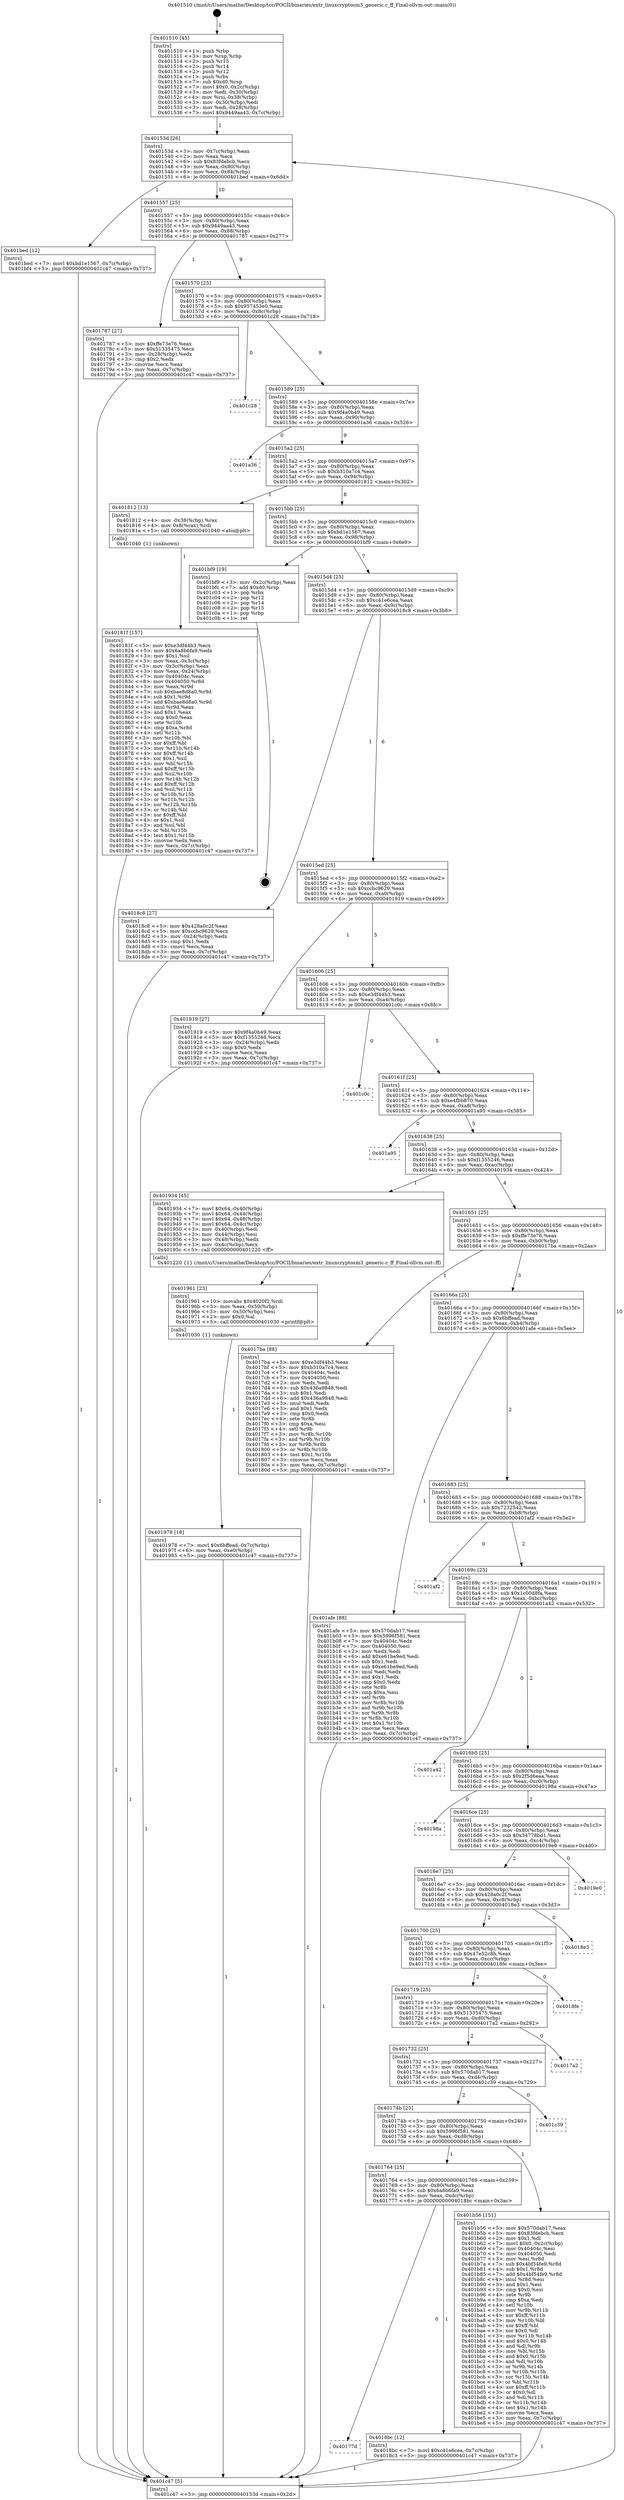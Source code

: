 digraph "0x401510" {
  label = "0x401510 (/mnt/c/Users/mathe/Desktop/tcc/POCII/binaries/extr_linuxcryptosm3_generic.c_ff_Final-ollvm.out::main(0))"
  labelloc = "t"
  node[shape=record]

  Entry [label="",width=0.3,height=0.3,shape=circle,fillcolor=black,style=filled]
  "0x40153d" [label="{
     0x40153d [26]\l
     | [instrs]\l
     &nbsp;&nbsp;0x40153d \<+3\>: mov -0x7c(%rbp),%eax\l
     &nbsp;&nbsp;0x401540 \<+2\>: mov %eax,%ecx\l
     &nbsp;&nbsp;0x401542 \<+6\>: sub $0x83fdebcb,%ecx\l
     &nbsp;&nbsp;0x401548 \<+3\>: mov %eax,-0x80(%rbp)\l
     &nbsp;&nbsp;0x40154b \<+6\>: mov %ecx,-0x84(%rbp)\l
     &nbsp;&nbsp;0x401551 \<+6\>: je 0000000000401bed \<main+0x6dd\>\l
  }"]
  "0x401bed" [label="{
     0x401bed [12]\l
     | [instrs]\l
     &nbsp;&nbsp;0x401bed \<+7\>: movl $0xbd1e1567,-0x7c(%rbp)\l
     &nbsp;&nbsp;0x401bf4 \<+5\>: jmp 0000000000401c47 \<main+0x737\>\l
  }"]
  "0x401557" [label="{
     0x401557 [25]\l
     | [instrs]\l
     &nbsp;&nbsp;0x401557 \<+5\>: jmp 000000000040155c \<main+0x4c\>\l
     &nbsp;&nbsp;0x40155c \<+3\>: mov -0x80(%rbp),%eax\l
     &nbsp;&nbsp;0x40155f \<+5\>: sub $0x9449aa43,%eax\l
     &nbsp;&nbsp;0x401564 \<+6\>: mov %eax,-0x88(%rbp)\l
     &nbsp;&nbsp;0x40156a \<+6\>: je 0000000000401787 \<main+0x277\>\l
  }"]
  Exit [label="",width=0.3,height=0.3,shape=circle,fillcolor=black,style=filled,peripheries=2]
  "0x401787" [label="{
     0x401787 [27]\l
     | [instrs]\l
     &nbsp;&nbsp;0x401787 \<+5\>: mov $0xffe73e76,%eax\l
     &nbsp;&nbsp;0x40178c \<+5\>: mov $0x51335475,%ecx\l
     &nbsp;&nbsp;0x401791 \<+3\>: mov -0x28(%rbp),%edx\l
     &nbsp;&nbsp;0x401794 \<+3\>: cmp $0x2,%edx\l
     &nbsp;&nbsp;0x401797 \<+3\>: cmovne %ecx,%eax\l
     &nbsp;&nbsp;0x40179a \<+3\>: mov %eax,-0x7c(%rbp)\l
     &nbsp;&nbsp;0x40179d \<+5\>: jmp 0000000000401c47 \<main+0x737\>\l
  }"]
  "0x401570" [label="{
     0x401570 [25]\l
     | [instrs]\l
     &nbsp;&nbsp;0x401570 \<+5\>: jmp 0000000000401575 \<main+0x65\>\l
     &nbsp;&nbsp;0x401575 \<+3\>: mov -0x80(%rbp),%eax\l
     &nbsp;&nbsp;0x401578 \<+5\>: sub $0x957453e0,%eax\l
     &nbsp;&nbsp;0x40157d \<+6\>: mov %eax,-0x8c(%rbp)\l
     &nbsp;&nbsp;0x401583 \<+6\>: je 0000000000401c28 \<main+0x718\>\l
  }"]
  "0x401c47" [label="{
     0x401c47 [5]\l
     | [instrs]\l
     &nbsp;&nbsp;0x401c47 \<+5\>: jmp 000000000040153d \<main+0x2d\>\l
  }"]
  "0x401510" [label="{
     0x401510 [45]\l
     | [instrs]\l
     &nbsp;&nbsp;0x401510 \<+1\>: push %rbp\l
     &nbsp;&nbsp;0x401511 \<+3\>: mov %rsp,%rbp\l
     &nbsp;&nbsp;0x401514 \<+2\>: push %r15\l
     &nbsp;&nbsp;0x401516 \<+2\>: push %r14\l
     &nbsp;&nbsp;0x401518 \<+2\>: push %r12\l
     &nbsp;&nbsp;0x40151a \<+1\>: push %rbx\l
     &nbsp;&nbsp;0x40151b \<+7\>: sub $0xd0,%rsp\l
     &nbsp;&nbsp;0x401522 \<+7\>: movl $0x0,-0x2c(%rbp)\l
     &nbsp;&nbsp;0x401529 \<+3\>: mov %edi,-0x30(%rbp)\l
     &nbsp;&nbsp;0x40152c \<+4\>: mov %rsi,-0x38(%rbp)\l
     &nbsp;&nbsp;0x401530 \<+3\>: mov -0x30(%rbp),%edi\l
     &nbsp;&nbsp;0x401533 \<+3\>: mov %edi,-0x28(%rbp)\l
     &nbsp;&nbsp;0x401536 \<+7\>: movl $0x9449aa43,-0x7c(%rbp)\l
  }"]
  "0x401978" [label="{
     0x401978 [18]\l
     | [instrs]\l
     &nbsp;&nbsp;0x401978 \<+7\>: movl $0x6bffead,-0x7c(%rbp)\l
     &nbsp;&nbsp;0x40197f \<+6\>: mov %eax,-0xe0(%rbp)\l
     &nbsp;&nbsp;0x401985 \<+5\>: jmp 0000000000401c47 \<main+0x737\>\l
  }"]
  "0x401c28" [label="{
     0x401c28\l
  }", style=dashed]
  "0x401589" [label="{
     0x401589 [25]\l
     | [instrs]\l
     &nbsp;&nbsp;0x401589 \<+5\>: jmp 000000000040158e \<main+0x7e\>\l
     &nbsp;&nbsp;0x40158e \<+3\>: mov -0x80(%rbp),%eax\l
     &nbsp;&nbsp;0x401591 \<+5\>: sub $0x9f4a0b49,%eax\l
     &nbsp;&nbsp;0x401596 \<+6\>: mov %eax,-0x90(%rbp)\l
     &nbsp;&nbsp;0x40159c \<+6\>: je 0000000000401a36 \<main+0x526\>\l
  }"]
  "0x401961" [label="{
     0x401961 [23]\l
     | [instrs]\l
     &nbsp;&nbsp;0x401961 \<+10\>: movabs $0x4020f2,%rdi\l
     &nbsp;&nbsp;0x40196b \<+3\>: mov %eax,-0x50(%rbp)\l
     &nbsp;&nbsp;0x40196e \<+3\>: mov -0x50(%rbp),%esi\l
     &nbsp;&nbsp;0x401971 \<+2\>: mov $0x0,%al\l
     &nbsp;&nbsp;0x401973 \<+5\>: call 0000000000401030 \<printf@plt\>\l
     | [calls]\l
     &nbsp;&nbsp;0x401030 \{1\} (unknown)\l
  }"]
  "0x401a36" [label="{
     0x401a36\l
  }", style=dashed]
  "0x4015a2" [label="{
     0x4015a2 [25]\l
     | [instrs]\l
     &nbsp;&nbsp;0x4015a2 \<+5\>: jmp 00000000004015a7 \<main+0x97\>\l
     &nbsp;&nbsp;0x4015a7 \<+3\>: mov -0x80(%rbp),%eax\l
     &nbsp;&nbsp;0x4015aa \<+5\>: sub $0xb310a7c4,%eax\l
     &nbsp;&nbsp;0x4015af \<+6\>: mov %eax,-0x94(%rbp)\l
     &nbsp;&nbsp;0x4015b5 \<+6\>: je 0000000000401812 \<main+0x302\>\l
  }"]
  "0x40177d" [label="{
     0x40177d\l
  }", style=dashed]
  "0x401812" [label="{
     0x401812 [13]\l
     | [instrs]\l
     &nbsp;&nbsp;0x401812 \<+4\>: mov -0x38(%rbp),%rax\l
     &nbsp;&nbsp;0x401816 \<+4\>: mov 0x8(%rax),%rdi\l
     &nbsp;&nbsp;0x40181a \<+5\>: call 0000000000401040 \<atoi@plt\>\l
     | [calls]\l
     &nbsp;&nbsp;0x401040 \{1\} (unknown)\l
  }"]
  "0x4015bb" [label="{
     0x4015bb [25]\l
     | [instrs]\l
     &nbsp;&nbsp;0x4015bb \<+5\>: jmp 00000000004015c0 \<main+0xb0\>\l
     &nbsp;&nbsp;0x4015c0 \<+3\>: mov -0x80(%rbp),%eax\l
     &nbsp;&nbsp;0x4015c3 \<+5\>: sub $0xbd1e1567,%eax\l
     &nbsp;&nbsp;0x4015c8 \<+6\>: mov %eax,-0x98(%rbp)\l
     &nbsp;&nbsp;0x4015ce \<+6\>: je 0000000000401bf9 \<main+0x6e9\>\l
  }"]
  "0x4018bc" [label="{
     0x4018bc [12]\l
     | [instrs]\l
     &nbsp;&nbsp;0x4018bc \<+7\>: movl $0xc41e6cea,-0x7c(%rbp)\l
     &nbsp;&nbsp;0x4018c3 \<+5\>: jmp 0000000000401c47 \<main+0x737\>\l
  }"]
  "0x401bf9" [label="{
     0x401bf9 [19]\l
     | [instrs]\l
     &nbsp;&nbsp;0x401bf9 \<+3\>: mov -0x2c(%rbp),%eax\l
     &nbsp;&nbsp;0x401bfc \<+7\>: add $0xd0,%rsp\l
     &nbsp;&nbsp;0x401c03 \<+1\>: pop %rbx\l
     &nbsp;&nbsp;0x401c04 \<+2\>: pop %r12\l
     &nbsp;&nbsp;0x401c06 \<+2\>: pop %r14\l
     &nbsp;&nbsp;0x401c08 \<+2\>: pop %r15\l
     &nbsp;&nbsp;0x401c0a \<+1\>: pop %rbp\l
     &nbsp;&nbsp;0x401c0b \<+1\>: ret\l
  }"]
  "0x4015d4" [label="{
     0x4015d4 [25]\l
     | [instrs]\l
     &nbsp;&nbsp;0x4015d4 \<+5\>: jmp 00000000004015d9 \<main+0xc9\>\l
     &nbsp;&nbsp;0x4015d9 \<+3\>: mov -0x80(%rbp),%eax\l
     &nbsp;&nbsp;0x4015dc \<+5\>: sub $0xc41e6cea,%eax\l
     &nbsp;&nbsp;0x4015e1 \<+6\>: mov %eax,-0x9c(%rbp)\l
     &nbsp;&nbsp;0x4015e7 \<+6\>: je 00000000004018c8 \<main+0x3b8\>\l
  }"]
  "0x401764" [label="{
     0x401764 [25]\l
     | [instrs]\l
     &nbsp;&nbsp;0x401764 \<+5\>: jmp 0000000000401769 \<main+0x259\>\l
     &nbsp;&nbsp;0x401769 \<+3\>: mov -0x80(%rbp),%eax\l
     &nbsp;&nbsp;0x40176c \<+5\>: sub $0x6a8b6fa9,%eax\l
     &nbsp;&nbsp;0x401771 \<+6\>: mov %eax,-0xdc(%rbp)\l
     &nbsp;&nbsp;0x401777 \<+6\>: je 00000000004018bc \<main+0x3ac\>\l
  }"]
  "0x4018c8" [label="{
     0x4018c8 [27]\l
     | [instrs]\l
     &nbsp;&nbsp;0x4018c8 \<+5\>: mov $0x428a0c2f,%eax\l
     &nbsp;&nbsp;0x4018cd \<+5\>: mov $0xccbc9629,%ecx\l
     &nbsp;&nbsp;0x4018d2 \<+3\>: mov -0x24(%rbp),%edx\l
     &nbsp;&nbsp;0x4018d5 \<+3\>: cmp $0x1,%edx\l
     &nbsp;&nbsp;0x4018d8 \<+3\>: cmovl %ecx,%eax\l
     &nbsp;&nbsp;0x4018db \<+3\>: mov %eax,-0x7c(%rbp)\l
     &nbsp;&nbsp;0x4018de \<+5\>: jmp 0000000000401c47 \<main+0x737\>\l
  }"]
  "0x4015ed" [label="{
     0x4015ed [25]\l
     | [instrs]\l
     &nbsp;&nbsp;0x4015ed \<+5\>: jmp 00000000004015f2 \<main+0xe2\>\l
     &nbsp;&nbsp;0x4015f2 \<+3\>: mov -0x80(%rbp),%eax\l
     &nbsp;&nbsp;0x4015f5 \<+5\>: sub $0xccbc9629,%eax\l
     &nbsp;&nbsp;0x4015fa \<+6\>: mov %eax,-0xa0(%rbp)\l
     &nbsp;&nbsp;0x401600 \<+6\>: je 0000000000401919 \<main+0x409\>\l
  }"]
  "0x401b56" [label="{
     0x401b56 [151]\l
     | [instrs]\l
     &nbsp;&nbsp;0x401b56 \<+5\>: mov $0x570dab17,%eax\l
     &nbsp;&nbsp;0x401b5b \<+5\>: mov $0x83fdebcb,%ecx\l
     &nbsp;&nbsp;0x401b60 \<+2\>: mov $0x1,%dl\l
     &nbsp;&nbsp;0x401b62 \<+7\>: movl $0x0,-0x2c(%rbp)\l
     &nbsp;&nbsp;0x401b69 \<+7\>: mov 0x40404c,%esi\l
     &nbsp;&nbsp;0x401b70 \<+7\>: mov 0x404050,%edi\l
     &nbsp;&nbsp;0x401b77 \<+3\>: mov %esi,%r8d\l
     &nbsp;&nbsp;0x401b7a \<+7\>: sub $0x4bf54fe9,%r8d\l
     &nbsp;&nbsp;0x401b81 \<+4\>: sub $0x1,%r8d\l
     &nbsp;&nbsp;0x401b85 \<+7\>: add $0x4bf54fe9,%r8d\l
     &nbsp;&nbsp;0x401b8c \<+4\>: imul %r8d,%esi\l
     &nbsp;&nbsp;0x401b90 \<+3\>: and $0x1,%esi\l
     &nbsp;&nbsp;0x401b93 \<+3\>: cmp $0x0,%esi\l
     &nbsp;&nbsp;0x401b96 \<+4\>: sete %r9b\l
     &nbsp;&nbsp;0x401b9a \<+3\>: cmp $0xa,%edi\l
     &nbsp;&nbsp;0x401b9d \<+4\>: setl %r10b\l
     &nbsp;&nbsp;0x401ba1 \<+3\>: mov %r9b,%r11b\l
     &nbsp;&nbsp;0x401ba4 \<+4\>: xor $0xff,%r11b\l
     &nbsp;&nbsp;0x401ba8 \<+3\>: mov %r10b,%bl\l
     &nbsp;&nbsp;0x401bab \<+3\>: xor $0xff,%bl\l
     &nbsp;&nbsp;0x401bae \<+3\>: xor $0x0,%dl\l
     &nbsp;&nbsp;0x401bb1 \<+3\>: mov %r11b,%r14b\l
     &nbsp;&nbsp;0x401bb4 \<+4\>: and $0x0,%r14b\l
     &nbsp;&nbsp;0x401bb8 \<+3\>: and %dl,%r9b\l
     &nbsp;&nbsp;0x401bbb \<+3\>: mov %bl,%r15b\l
     &nbsp;&nbsp;0x401bbe \<+4\>: and $0x0,%r15b\l
     &nbsp;&nbsp;0x401bc2 \<+3\>: and %dl,%r10b\l
     &nbsp;&nbsp;0x401bc5 \<+3\>: or %r9b,%r14b\l
     &nbsp;&nbsp;0x401bc8 \<+3\>: or %r10b,%r15b\l
     &nbsp;&nbsp;0x401bcb \<+3\>: xor %r15b,%r14b\l
     &nbsp;&nbsp;0x401bce \<+3\>: or %bl,%r11b\l
     &nbsp;&nbsp;0x401bd1 \<+4\>: xor $0xff,%r11b\l
     &nbsp;&nbsp;0x401bd5 \<+3\>: or $0x0,%dl\l
     &nbsp;&nbsp;0x401bd8 \<+3\>: and %dl,%r11b\l
     &nbsp;&nbsp;0x401bdb \<+3\>: or %r11b,%r14b\l
     &nbsp;&nbsp;0x401bde \<+4\>: test $0x1,%r14b\l
     &nbsp;&nbsp;0x401be2 \<+3\>: cmovne %ecx,%eax\l
     &nbsp;&nbsp;0x401be5 \<+3\>: mov %eax,-0x7c(%rbp)\l
     &nbsp;&nbsp;0x401be8 \<+5\>: jmp 0000000000401c47 \<main+0x737\>\l
  }"]
  "0x401919" [label="{
     0x401919 [27]\l
     | [instrs]\l
     &nbsp;&nbsp;0x401919 \<+5\>: mov $0x9f4a0b49,%eax\l
     &nbsp;&nbsp;0x40191e \<+5\>: mov $0xf1355246,%ecx\l
     &nbsp;&nbsp;0x401923 \<+3\>: mov -0x24(%rbp),%edx\l
     &nbsp;&nbsp;0x401926 \<+3\>: cmp $0x0,%edx\l
     &nbsp;&nbsp;0x401929 \<+3\>: cmove %ecx,%eax\l
     &nbsp;&nbsp;0x40192c \<+3\>: mov %eax,-0x7c(%rbp)\l
     &nbsp;&nbsp;0x40192f \<+5\>: jmp 0000000000401c47 \<main+0x737\>\l
  }"]
  "0x401606" [label="{
     0x401606 [25]\l
     | [instrs]\l
     &nbsp;&nbsp;0x401606 \<+5\>: jmp 000000000040160b \<main+0xfb\>\l
     &nbsp;&nbsp;0x40160b \<+3\>: mov -0x80(%rbp),%eax\l
     &nbsp;&nbsp;0x40160e \<+5\>: sub $0xe3df44b3,%eax\l
     &nbsp;&nbsp;0x401613 \<+6\>: mov %eax,-0xa4(%rbp)\l
     &nbsp;&nbsp;0x401619 \<+6\>: je 0000000000401c0c \<main+0x6fc\>\l
  }"]
  "0x40174b" [label="{
     0x40174b [25]\l
     | [instrs]\l
     &nbsp;&nbsp;0x40174b \<+5\>: jmp 0000000000401750 \<main+0x240\>\l
     &nbsp;&nbsp;0x401750 \<+3\>: mov -0x80(%rbp),%eax\l
     &nbsp;&nbsp;0x401753 \<+5\>: sub $0x5996f581,%eax\l
     &nbsp;&nbsp;0x401758 \<+6\>: mov %eax,-0xd8(%rbp)\l
     &nbsp;&nbsp;0x40175e \<+6\>: je 0000000000401b56 \<main+0x646\>\l
  }"]
  "0x401c0c" [label="{
     0x401c0c\l
  }", style=dashed]
  "0x40161f" [label="{
     0x40161f [25]\l
     | [instrs]\l
     &nbsp;&nbsp;0x40161f \<+5\>: jmp 0000000000401624 \<main+0x114\>\l
     &nbsp;&nbsp;0x401624 \<+3\>: mov -0x80(%rbp),%eax\l
     &nbsp;&nbsp;0x401627 \<+5\>: sub $0xe4fbb870,%eax\l
     &nbsp;&nbsp;0x40162c \<+6\>: mov %eax,-0xa8(%rbp)\l
     &nbsp;&nbsp;0x401632 \<+6\>: je 0000000000401a95 \<main+0x585\>\l
  }"]
  "0x401c39" [label="{
     0x401c39\l
  }", style=dashed]
  "0x401a95" [label="{
     0x401a95\l
  }", style=dashed]
  "0x401638" [label="{
     0x401638 [25]\l
     | [instrs]\l
     &nbsp;&nbsp;0x401638 \<+5\>: jmp 000000000040163d \<main+0x12d\>\l
     &nbsp;&nbsp;0x40163d \<+3\>: mov -0x80(%rbp),%eax\l
     &nbsp;&nbsp;0x401640 \<+5\>: sub $0xf1355246,%eax\l
     &nbsp;&nbsp;0x401645 \<+6\>: mov %eax,-0xac(%rbp)\l
     &nbsp;&nbsp;0x40164b \<+6\>: je 0000000000401934 \<main+0x424\>\l
  }"]
  "0x401732" [label="{
     0x401732 [25]\l
     | [instrs]\l
     &nbsp;&nbsp;0x401732 \<+5\>: jmp 0000000000401737 \<main+0x227\>\l
     &nbsp;&nbsp;0x401737 \<+3\>: mov -0x80(%rbp),%eax\l
     &nbsp;&nbsp;0x40173a \<+5\>: sub $0x570dab17,%eax\l
     &nbsp;&nbsp;0x40173f \<+6\>: mov %eax,-0xd4(%rbp)\l
     &nbsp;&nbsp;0x401745 \<+6\>: je 0000000000401c39 \<main+0x729\>\l
  }"]
  "0x401934" [label="{
     0x401934 [45]\l
     | [instrs]\l
     &nbsp;&nbsp;0x401934 \<+7\>: movl $0x64,-0x40(%rbp)\l
     &nbsp;&nbsp;0x40193b \<+7\>: movl $0x64,-0x44(%rbp)\l
     &nbsp;&nbsp;0x401942 \<+7\>: movl $0x64,-0x48(%rbp)\l
     &nbsp;&nbsp;0x401949 \<+7\>: movl $0x64,-0x4c(%rbp)\l
     &nbsp;&nbsp;0x401950 \<+3\>: mov -0x40(%rbp),%edi\l
     &nbsp;&nbsp;0x401953 \<+3\>: mov -0x44(%rbp),%esi\l
     &nbsp;&nbsp;0x401956 \<+3\>: mov -0x48(%rbp),%edx\l
     &nbsp;&nbsp;0x401959 \<+3\>: mov -0x4c(%rbp),%ecx\l
     &nbsp;&nbsp;0x40195c \<+5\>: call 0000000000401220 \<ff\>\l
     | [calls]\l
     &nbsp;&nbsp;0x401220 \{1\} (/mnt/c/Users/mathe/Desktop/tcc/POCII/binaries/extr_linuxcryptosm3_generic.c_ff_Final-ollvm.out::ff)\l
  }"]
  "0x401651" [label="{
     0x401651 [25]\l
     | [instrs]\l
     &nbsp;&nbsp;0x401651 \<+5\>: jmp 0000000000401656 \<main+0x146\>\l
     &nbsp;&nbsp;0x401656 \<+3\>: mov -0x80(%rbp),%eax\l
     &nbsp;&nbsp;0x401659 \<+5\>: sub $0xffe73e76,%eax\l
     &nbsp;&nbsp;0x40165e \<+6\>: mov %eax,-0xb0(%rbp)\l
     &nbsp;&nbsp;0x401664 \<+6\>: je 00000000004017ba \<main+0x2aa\>\l
  }"]
  "0x4017a2" [label="{
     0x4017a2\l
  }", style=dashed]
  "0x4017ba" [label="{
     0x4017ba [88]\l
     | [instrs]\l
     &nbsp;&nbsp;0x4017ba \<+5\>: mov $0xe3df44b3,%eax\l
     &nbsp;&nbsp;0x4017bf \<+5\>: mov $0xb310a7c4,%ecx\l
     &nbsp;&nbsp;0x4017c4 \<+7\>: mov 0x40404c,%edx\l
     &nbsp;&nbsp;0x4017cb \<+7\>: mov 0x404050,%esi\l
     &nbsp;&nbsp;0x4017d2 \<+2\>: mov %edx,%edi\l
     &nbsp;&nbsp;0x4017d4 \<+6\>: sub $0x436a9848,%edi\l
     &nbsp;&nbsp;0x4017da \<+3\>: sub $0x1,%edi\l
     &nbsp;&nbsp;0x4017dd \<+6\>: add $0x436a9848,%edi\l
     &nbsp;&nbsp;0x4017e3 \<+3\>: imul %edi,%edx\l
     &nbsp;&nbsp;0x4017e6 \<+3\>: and $0x1,%edx\l
     &nbsp;&nbsp;0x4017e9 \<+3\>: cmp $0x0,%edx\l
     &nbsp;&nbsp;0x4017ec \<+4\>: sete %r8b\l
     &nbsp;&nbsp;0x4017f0 \<+3\>: cmp $0xa,%esi\l
     &nbsp;&nbsp;0x4017f3 \<+4\>: setl %r9b\l
     &nbsp;&nbsp;0x4017f7 \<+3\>: mov %r8b,%r10b\l
     &nbsp;&nbsp;0x4017fa \<+3\>: and %r9b,%r10b\l
     &nbsp;&nbsp;0x4017fd \<+3\>: xor %r9b,%r8b\l
     &nbsp;&nbsp;0x401800 \<+3\>: or %r8b,%r10b\l
     &nbsp;&nbsp;0x401803 \<+4\>: test $0x1,%r10b\l
     &nbsp;&nbsp;0x401807 \<+3\>: cmovne %ecx,%eax\l
     &nbsp;&nbsp;0x40180a \<+3\>: mov %eax,-0x7c(%rbp)\l
     &nbsp;&nbsp;0x40180d \<+5\>: jmp 0000000000401c47 \<main+0x737\>\l
  }"]
  "0x40166a" [label="{
     0x40166a [25]\l
     | [instrs]\l
     &nbsp;&nbsp;0x40166a \<+5\>: jmp 000000000040166f \<main+0x15f\>\l
     &nbsp;&nbsp;0x40166f \<+3\>: mov -0x80(%rbp),%eax\l
     &nbsp;&nbsp;0x401672 \<+5\>: sub $0x6bffead,%eax\l
     &nbsp;&nbsp;0x401677 \<+6\>: mov %eax,-0xb4(%rbp)\l
     &nbsp;&nbsp;0x40167d \<+6\>: je 0000000000401afe \<main+0x5ee\>\l
  }"]
  "0x40181f" [label="{
     0x40181f [157]\l
     | [instrs]\l
     &nbsp;&nbsp;0x40181f \<+5\>: mov $0xe3df44b3,%ecx\l
     &nbsp;&nbsp;0x401824 \<+5\>: mov $0x6a8b6fa9,%edx\l
     &nbsp;&nbsp;0x401829 \<+3\>: mov $0x1,%sil\l
     &nbsp;&nbsp;0x40182c \<+3\>: mov %eax,-0x3c(%rbp)\l
     &nbsp;&nbsp;0x40182f \<+3\>: mov -0x3c(%rbp),%eax\l
     &nbsp;&nbsp;0x401832 \<+3\>: mov %eax,-0x24(%rbp)\l
     &nbsp;&nbsp;0x401835 \<+7\>: mov 0x40404c,%eax\l
     &nbsp;&nbsp;0x40183c \<+8\>: mov 0x404050,%r8d\l
     &nbsp;&nbsp;0x401844 \<+3\>: mov %eax,%r9d\l
     &nbsp;&nbsp;0x401847 \<+7\>: sub $0xbae8d8a0,%r9d\l
     &nbsp;&nbsp;0x40184e \<+4\>: sub $0x1,%r9d\l
     &nbsp;&nbsp;0x401852 \<+7\>: add $0xbae8d8a0,%r9d\l
     &nbsp;&nbsp;0x401859 \<+4\>: imul %r9d,%eax\l
     &nbsp;&nbsp;0x40185d \<+3\>: and $0x1,%eax\l
     &nbsp;&nbsp;0x401860 \<+3\>: cmp $0x0,%eax\l
     &nbsp;&nbsp;0x401863 \<+4\>: sete %r10b\l
     &nbsp;&nbsp;0x401867 \<+4\>: cmp $0xa,%r8d\l
     &nbsp;&nbsp;0x40186b \<+4\>: setl %r11b\l
     &nbsp;&nbsp;0x40186f \<+3\>: mov %r10b,%bl\l
     &nbsp;&nbsp;0x401872 \<+3\>: xor $0xff,%bl\l
     &nbsp;&nbsp;0x401875 \<+3\>: mov %r11b,%r14b\l
     &nbsp;&nbsp;0x401878 \<+4\>: xor $0xff,%r14b\l
     &nbsp;&nbsp;0x40187c \<+4\>: xor $0x1,%sil\l
     &nbsp;&nbsp;0x401880 \<+3\>: mov %bl,%r15b\l
     &nbsp;&nbsp;0x401883 \<+4\>: and $0xff,%r15b\l
     &nbsp;&nbsp;0x401887 \<+3\>: and %sil,%r10b\l
     &nbsp;&nbsp;0x40188a \<+3\>: mov %r14b,%r12b\l
     &nbsp;&nbsp;0x40188d \<+4\>: and $0xff,%r12b\l
     &nbsp;&nbsp;0x401891 \<+3\>: and %sil,%r11b\l
     &nbsp;&nbsp;0x401894 \<+3\>: or %r10b,%r15b\l
     &nbsp;&nbsp;0x401897 \<+3\>: or %r11b,%r12b\l
     &nbsp;&nbsp;0x40189a \<+3\>: xor %r12b,%r15b\l
     &nbsp;&nbsp;0x40189d \<+3\>: or %r14b,%bl\l
     &nbsp;&nbsp;0x4018a0 \<+3\>: xor $0xff,%bl\l
     &nbsp;&nbsp;0x4018a3 \<+4\>: or $0x1,%sil\l
     &nbsp;&nbsp;0x4018a7 \<+3\>: and %sil,%bl\l
     &nbsp;&nbsp;0x4018aa \<+3\>: or %bl,%r15b\l
     &nbsp;&nbsp;0x4018ad \<+4\>: test $0x1,%r15b\l
     &nbsp;&nbsp;0x4018b1 \<+3\>: cmovne %edx,%ecx\l
     &nbsp;&nbsp;0x4018b4 \<+3\>: mov %ecx,-0x7c(%rbp)\l
     &nbsp;&nbsp;0x4018b7 \<+5\>: jmp 0000000000401c47 \<main+0x737\>\l
  }"]
  "0x401719" [label="{
     0x401719 [25]\l
     | [instrs]\l
     &nbsp;&nbsp;0x401719 \<+5\>: jmp 000000000040171e \<main+0x20e\>\l
     &nbsp;&nbsp;0x40171e \<+3\>: mov -0x80(%rbp),%eax\l
     &nbsp;&nbsp;0x401721 \<+5\>: sub $0x51335475,%eax\l
     &nbsp;&nbsp;0x401726 \<+6\>: mov %eax,-0xd0(%rbp)\l
     &nbsp;&nbsp;0x40172c \<+6\>: je 00000000004017a2 \<main+0x292\>\l
  }"]
  "0x401afe" [label="{
     0x401afe [88]\l
     | [instrs]\l
     &nbsp;&nbsp;0x401afe \<+5\>: mov $0x570dab17,%eax\l
     &nbsp;&nbsp;0x401b03 \<+5\>: mov $0x5996f581,%ecx\l
     &nbsp;&nbsp;0x401b08 \<+7\>: mov 0x40404c,%edx\l
     &nbsp;&nbsp;0x401b0f \<+7\>: mov 0x404050,%esi\l
     &nbsp;&nbsp;0x401b16 \<+2\>: mov %edx,%edi\l
     &nbsp;&nbsp;0x401b18 \<+6\>: add $0xe61be9ed,%edi\l
     &nbsp;&nbsp;0x401b1e \<+3\>: sub $0x1,%edi\l
     &nbsp;&nbsp;0x401b21 \<+6\>: sub $0xe61be9ed,%edi\l
     &nbsp;&nbsp;0x401b27 \<+3\>: imul %edi,%edx\l
     &nbsp;&nbsp;0x401b2a \<+3\>: and $0x1,%edx\l
     &nbsp;&nbsp;0x401b2d \<+3\>: cmp $0x0,%edx\l
     &nbsp;&nbsp;0x401b30 \<+4\>: sete %r8b\l
     &nbsp;&nbsp;0x401b34 \<+3\>: cmp $0xa,%esi\l
     &nbsp;&nbsp;0x401b37 \<+4\>: setl %r9b\l
     &nbsp;&nbsp;0x401b3b \<+3\>: mov %r8b,%r10b\l
     &nbsp;&nbsp;0x401b3e \<+3\>: and %r9b,%r10b\l
     &nbsp;&nbsp;0x401b41 \<+3\>: xor %r9b,%r8b\l
     &nbsp;&nbsp;0x401b44 \<+3\>: or %r8b,%r10b\l
     &nbsp;&nbsp;0x401b47 \<+4\>: test $0x1,%r10b\l
     &nbsp;&nbsp;0x401b4b \<+3\>: cmovne %ecx,%eax\l
     &nbsp;&nbsp;0x401b4e \<+3\>: mov %eax,-0x7c(%rbp)\l
     &nbsp;&nbsp;0x401b51 \<+5\>: jmp 0000000000401c47 \<main+0x737\>\l
  }"]
  "0x401683" [label="{
     0x401683 [25]\l
     | [instrs]\l
     &nbsp;&nbsp;0x401683 \<+5\>: jmp 0000000000401688 \<main+0x178\>\l
     &nbsp;&nbsp;0x401688 \<+3\>: mov -0x80(%rbp),%eax\l
     &nbsp;&nbsp;0x40168b \<+5\>: sub $0x7232542,%eax\l
     &nbsp;&nbsp;0x401690 \<+6\>: mov %eax,-0xb8(%rbp)\l
     &nbsp;&nbsp;0x401696 \<+6\>: je 0000000000401af2 \<main+0x5e2\>\l
  }"]
  "0x4018fe" [label="{
     0x4018fe\l
  }", style=dashed]
  "0x401af2" [label="{
     0x401af2\l
  }", style=dashed]
  "0x40169c" [label="{
     0x40169c [25]\l
     | [instrs]\l
     &nbsp;&nbsp;0x40169c \<+5\>: jmp 00000000004016a1 \<main+0x191\>\l
     &nbsp;&nbsp;0x4016a1 \<+3\>: mov -0x80(%rbp),%eax\l
     &nbsp;&nbsp;0x4016a4 \<+5\>: sub $0x1c00d8fa,%eax\l
     &nbsp;&nbsp;0x4016a9 \<+6\>: mov %eax,-0xbc(%rbp)\l
     &nbsp;&nbsp;0x4016af \<+6\>: je 0000000000401a42 \<main+0x532\>\l
  }"]
  "0x401700" [label="{
     0x401700 [25]\l
     | [instrs]\l
     &nbsp;&nbsp;0x401700 \<+5\>: jmp 0000000000401705 \<main+0x1f5\>\l
     &nbsp;&nbsp;0x401705 \<+3\>: mov -0x80(%rbp),%eax\l
     &nbsp;&nbsp;0x401708 \<+5\>: sub $0x47e52c8b,%eax\l
     &nbsp;&nbsp;0x40170d \<+6\>: mov %eax,-0xcc(%rbp)\l
     &nbsp;&nbsp;0x401713 \<+6\>: je 00000000004018fe \<main+0x3ee\>\l
  }"]
  "0x401a42" [label="{
     0x401a42\l
  }", style=dashed]
  "0x4016b5" [label="{
     0x4016b5 [25]\l
     | [instrs]\l
     &nbsp;&nbsp;0x4016b5 \<+5\>: jmp 00000000004016ba \<main+0x1aa\>\l
     &nbsp;&nbsp;0x4016ba \<+3\>: mov -0x80(%rbp),%eax\l
     &nbsp;&nbsp;0x4016bd \<+5\>: sub $0x2f5d6eaa,%eax\l
     &nbsp;&nbsp;0x4016c2 \<+6\>: mov %eax,-0xc0(%rbp)\l
     &nbsp;&nbsp;0x4016c8 \<+6\>: je 000000000040198a \<main+0x47a\>\l
  }"]
  "0x4018e3" [label="{
     0x4018e3\l
  }", style=dashed]
  "0x40198a" [label="{
     0x40198a\l
  }", style=dashed]
  "0x4016ce" [label="{
     0x4016ce [25]\l
     | [instrs]\l
     &nbsp;&nbsp;0x4016ce \<+5\>: jmp 00000000004016d3 \<main+0x1c3\>\l
     &nbsp;&nbsp;0x4016d3 \<+3\>: mov -0x80(%rbp),%eax\l
     &nbsp;&nbsp;0x4016d6 \<+5\>: sub $0x34778bd1,%eax\l
     &nbsp;&nbsp;0x4016db \<+6\>: mov %eax,-0xc4(%rbp)\l
     &nbsp;&nbsp;0x4016e1 \<+6\>: je 00000000004019e0 \<main+0x4d0\>\l
  }"]
  "0x4016e7" [label="{
     0x4016e7 [25]\l
     | [instrs]\l
     &nbsp;&nbsp;0x4016e7 \<+5\>: jmp 00000000004016ec \<main+0x1dc\>\l
     &nbsp;&nbsp;0x4016ec \<+3\>: mov -0x80(%rbp),%eax\l
     &nbsp;&nbsp;0x4016ef \<+5\>: sub $0x428a0c2f,%eax\l
     &nbsp;&nbsp;0x4016f4 \<+6\>: mov %eax,-0xc8(%rbp)\l
     &nbsp;&nbsp;0x4016fa \<+6\>: je 00000000004018e3 \<main+0x3d3\>\l
  }"]
  "0x4019e0" [label="{
     0x4019e0\l
  }", style=dashed]
  Entry -> "0x401510" [label=" 1"]
  "0x40153d" -> "0x401bed" [label=" 1"]
  "0x40153d" -> "0x401557" [label=" 10"]
  "0x401bf9" -> Exit [label=" 1"]
  "0x401557" -> "0x401787" [label=" 1"]
  "0x401557" -> "0x401570" [label=" 9"]
  "0x401787" -> "0x401c47" [label=" 1"]
  "0x401510" -> "0x40153d" [label=" 1"]
  "0x401c47" -> "0x40153d" [label=" 10"]
  "0x401bed" -> "0x401c47" [label=" 1"]
  "0x401570" -> "0x401c28" [label=" 0"]
  "0x401570" -> "0x401589" [label=" 9"]
  "0x401b56" -> "0x401c47" [label=" 1"]
  "0x401589" -> "0x401a36" [label=" 0"]
  "0x401589" -> "0x4015a2" [label=" 9"]
  "0x401afe" -> "0x401c47" [label=" 1"]
  "0x4015a2" -> "0x401812" [label=" 1"]
  "0x4015a2" -> "0x4015bb" [label=" 8"]
  "0x401978" -> "0x401c47" [label=" 1"]
  "0x4015bb" -> "0x401bf9" [label=" 1"]
  "0x4015bb" -> "0x4015d4" [label=" 7"]
  "0x401961" -> "0x401978" [label=" 1"]
  "0x4015d4" -> "0x4018c8" [label=" 1"]
  "0x4015d4" -> "0x4015ed" [label=" 6"]
  "0x401919" -> "0x401c47" [label=" 1"]
  "0x4015ed" -> "0x401919" [label=" 1"]
  "0x4015ed" -> "0x401606" [label=" 5"]
  "0x4018c8" -> "0x401c47" [label=" 1"]
  "0x401606" -> "0x401c0c" [label=" 0"]
  "0x401606" -> "0x40161f" [label=" 5"]
  "0x401764" -> "0x40177d" [label=" 0"]
  "0x40161f" -> "0x401a95" [label=" 0"]
  "0x40161f" -> "0x401638" [label=" 5"]
  "0x401764" -> "0x4018bc" [label=" 1"]
  "0x401638" -> "0x401934" [label=" 1"]
  "0x401638" -> "0x401651" [label=" 4"]
  "0x40174b" -> "0x401764" [label=" 1"]
  "0x401651" -> "0x4017ba" [label=" 1"]
  "0x401651" -> "0x40166a" [label=" 3"]
  "0x4017ba" -> "0x401c47" [label=" 1"]
  "0x401812" -> "0x40181f" [label=" 1"]
  "0x40181f" -> "0x401c47" [label=" 1"]
  "0x40174b" -> "0x401b56" [label=" 1"]
  "0x40166a" -> "0x401afe" [label=" 1"]
  "0x40166a" -> "0x401683" [label=" 2"]
  "0x401732" -> "0x40174b" [label=" 2"]
  "0x401683" -> "0x401af2" [label=" 0"]
  "0x401683" -> "0x40169c" [label=" 2"]
  "0x401732" -> "0x401c39" [label=" 0"]
  "0x40169c" -> "0x401a42" [label=" 0"]
  "0x40169c" -> "0x4016b5" [label=" 2"]
  "0x401719" -> "0x401732" [label=" 2"]
  "0x4016b5" -> "0x40198a" [label=" 0"]
  "0x4016b5" -> "0x4016ce" [label=" 2"]
  "0x401719" -> "0x4017a2" [label=" 0"]
  "0x4016ce" -> "0x4019e0" [label=" 0"]
  "0x4016ce" -> "0x4016e7" [label=" 2"]
  "0x4018bc" -> "0x401c47" [label=" 1"]
  "0x4016e7" -> "0x4018e3" [label=" 0"]
  "0x4016e7" -> "0x401700" [label=" 2"]
  "0x401934" -> "0x401961" [label=" 1"]
  "0x401700" -> "0x4018fe" [label=" 0"]
  "0x401700" -> "0x401719" [label=" 2"]
}
